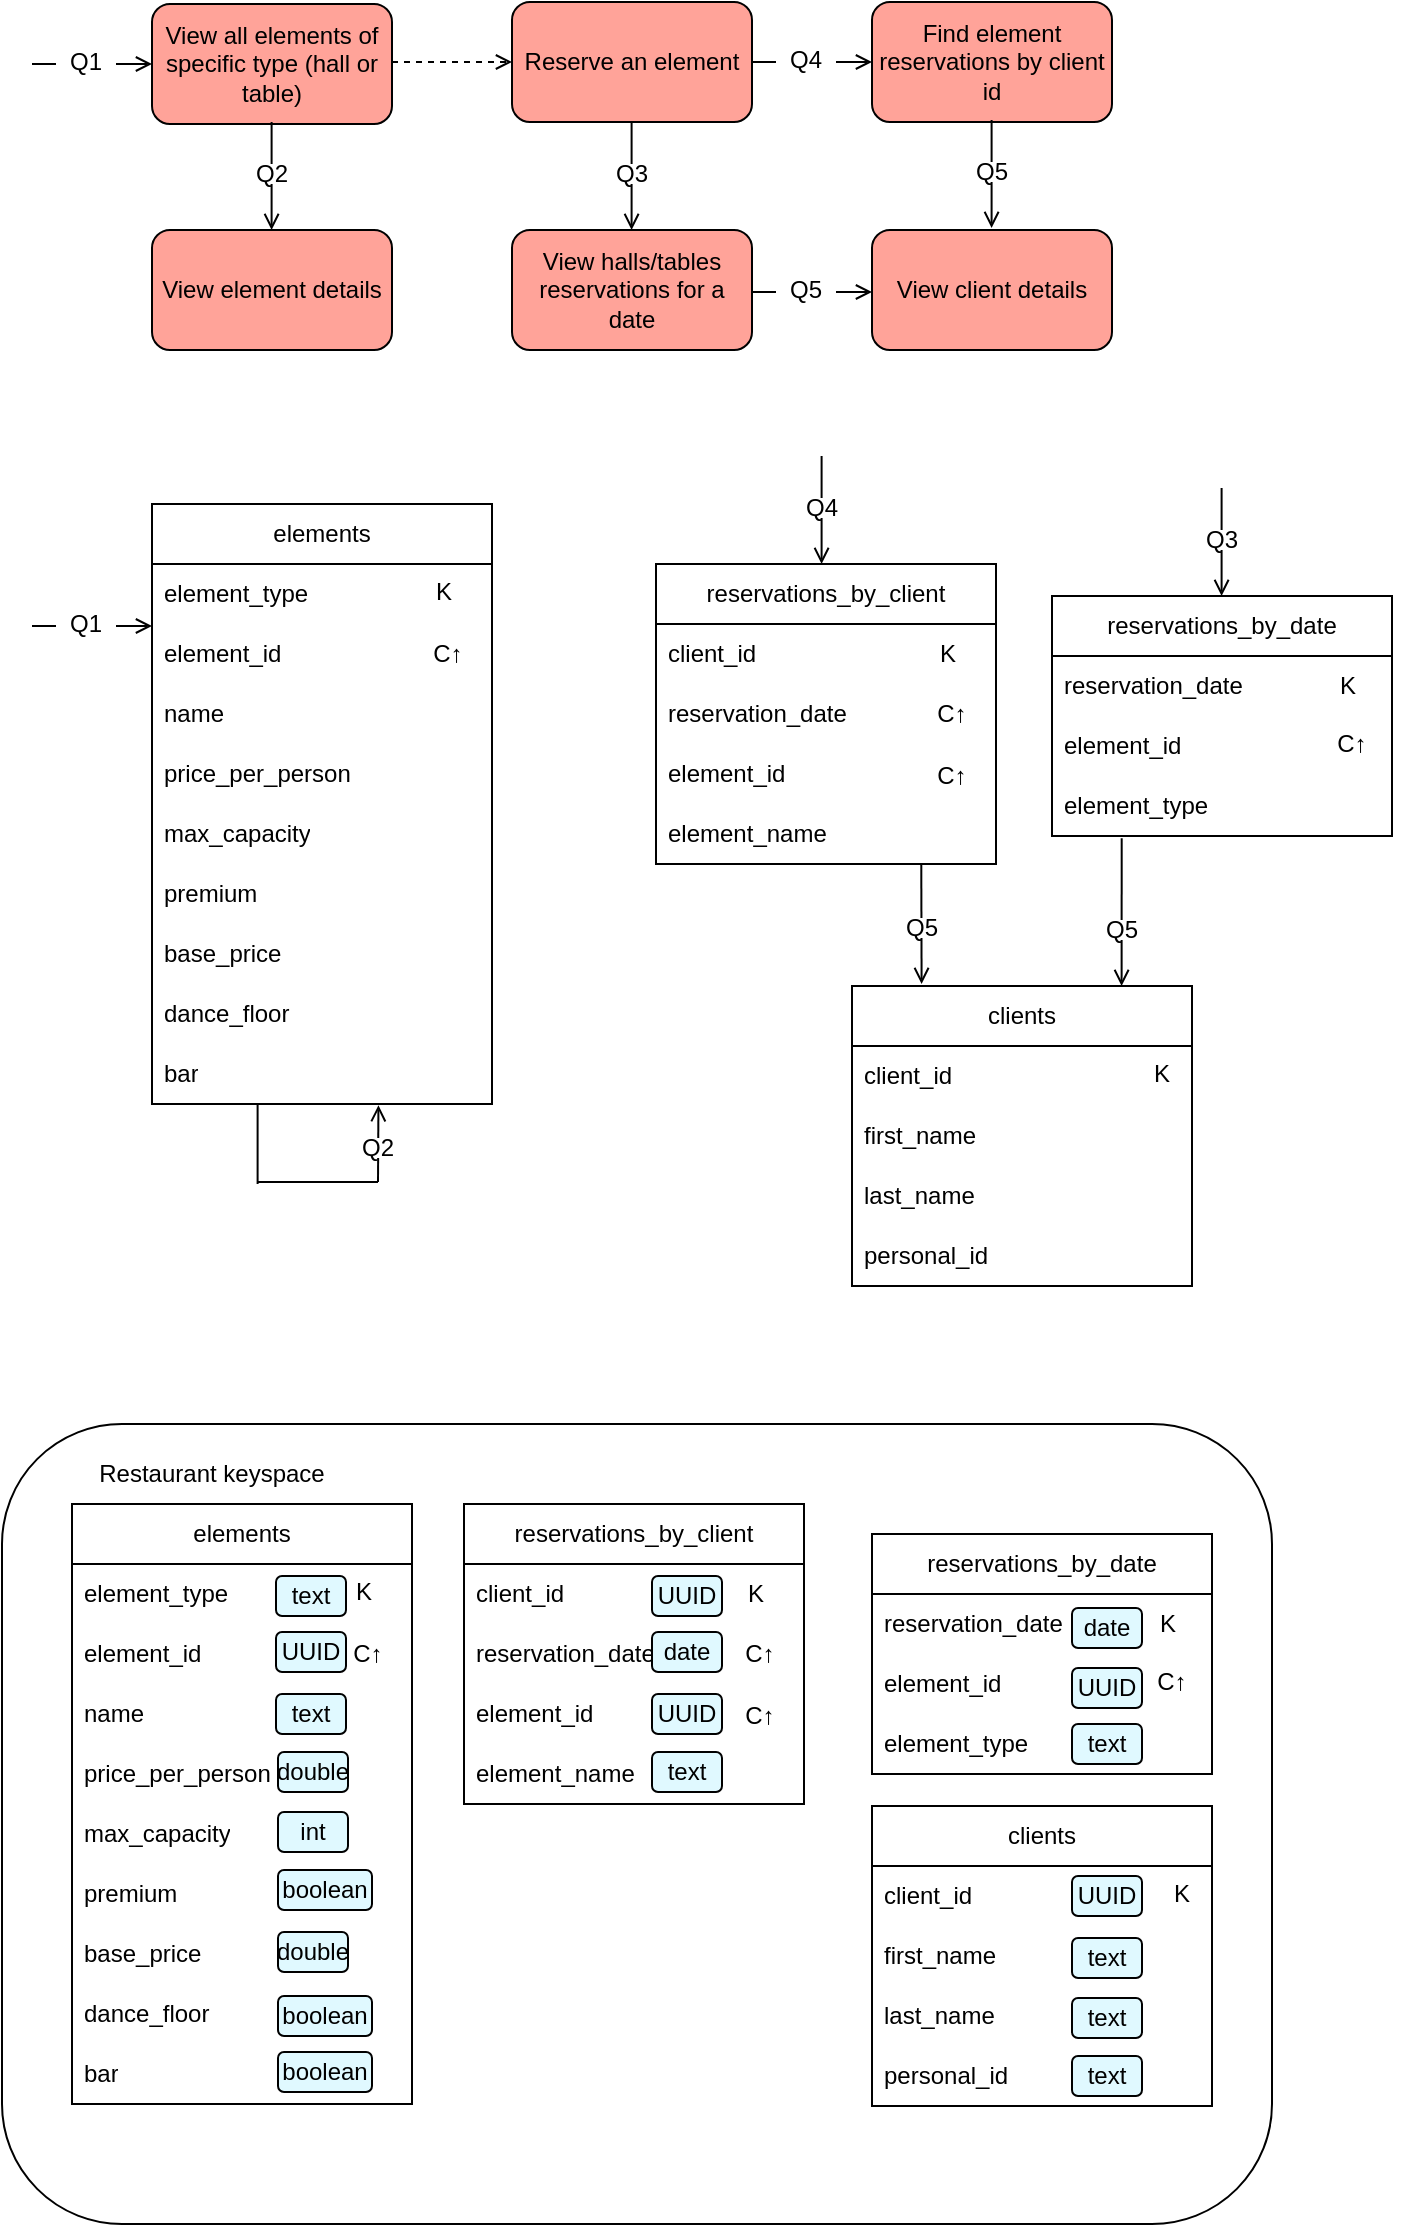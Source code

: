 <mxfile version="26.0.4">
  <diagram name="Strona-1" id="BKRCGYSCSxQTf5-9NvbP">
    <mxGraphModel dx="1154" dy="545" grid="1" gridSize="10" guides="1" tooltips="1" connect="1" arrows="1" fold="1" page="1" pageScale="1" pageWidth="827" pageHeight="1169" math="0" shadow="0">
      <root>
        <mxCell id="0" />
        <mxCell id="1" parent="0" />
        <mxCell id="gi1XLsN8kIvkIA_QPjhN-1" value="View all elements of specific type (hall or table)" style="rounded=1;whiteSpace=wrap;html=1;fillStyle=solid;fillColor=#FFA399;" parent="1" vertex="1">
          <mxGeometry x="80" y="40" width="120" height="60" as="geometry" />
        </mxCell>
        <mxCell id="gi1XLsN8kIvkIA_QPjhN-2" value="" style="endArrow=open;html=1;rounded=0;endFill=0;entryX=0;entryY=0.5;entryDx=0;entryDy=0;" parent="1" target="gi1XLsN8kIvkIA_QPjhN-1" edge="1">
          <mxGeometry width="50" height="50" relative="1" as="geometry">
            <mxPoint x="20" y="70" as="sourcePoint" />
            <mxPoint x="80" y="70" as="targetPoint" />
          </mxGeometry>
        </mxCell>
        <mxCell id="gi1XLsN8kIvkIA_QPjhN-3" value="Q1" style="text;html=1;align=center;verticalAlign=middle;whiteSpace=wrap;rounded=0;fillColor=default;" parent="1" vertex="1">
          <mxGeometry x="32" y="64" width="30" height="10" as="geometry" />
        </mxCell>
        <mxCell id="gi1XLsN8kIvkIA_QPjhN-6" value="Reserve an element" style="rounded=1;whiteSpace=wrap;html=1;fillStyle=solid;fillColor=#FFA399;" parent="1" vertex="1">
          <mxGeometry x="260" y="39" width="120" height="60" as="geometry" />
        </mxCell>
        <mxCell id="gi1XLsN8kIvkIA_QPjhN-7" value="" style="endArrow=open;html=1;rounded=0;endFill=0;entryX=0;entryY=0.5;entryDx=0;entryDy=0;dashed=1;" parent="1" target="gi1XLsN8kIvkIA_QPjhN-6" edge="1">
          <mxGeometry width="50" height="50" relative="1" as="geometry">
            <mxPoint x="200" y="69" as="sourcePoint" />
            <mxPoint x="260" y="69" as="targetPoint" />
          </mxGeometry>
        </mxCell>
        <mxCell id="gi1XLsN8kIvkIA_QPjhN-9" value="" style="endArrow=open;html=1;rounded=0;endFill=0;" parent="1" edge="1">
          <mxGeometry width="50" height="50" relative="1" as="geometry">
            <mxPoint x="139.8" y="99" as="sourcePoint" />
            <mxPoint x="139.8" y="153" as="targetPoint" />
          </mxGeometry>
        </mxCell>
        <mxCell id="gi1XLsN8kIvkIA_QPjhN-10" value="Q2" style="text;html=1;align=center;verticalAlign=middle;whiteSpace=wrap;rounded=0;fillColor=default;" parent="1" vertex="1">
          <mxGeometry x="125" y="120" width="30" height="10" as="geometry" />
        </mxCell>
        <mxCell id="gi1XLsN8kIvkIA_QPjhN-11" value="View element details" style="rounded=1;whiteSpace=wrap;html=1;fillStyle=solid;fillColor=#FFA399;" parent="1" vertex="1">
          <mxGeometry x="80" y="153" width="120" height="60" as="geometry" />
        </mxCell>
        <mxCell id="gi1XLsN8kIvkIA_QPjhN-14" value="" style="endArrow=open;html=1;rounded=0;endFill=0;" parent="1" edge="1">
          <mxGeometry width="50" height="50" relative="1" as="geometry">
            <mxPoint x="319.8" y="99" as="sourcePoint" />
            <mxPoint x="319.8" y="153" as="targetPoint" />
          </mxGeometry>
        </mxCell>
        <mxCell id="gi1XLsN8kIvkIA_QPjhN-15" value="Q3" style="text;html=1;align=center;verticalAlign=middle;whiteSpace=wrap;rounded=0;fillColor=default;" parent="1" vertex="1">
          <mxGeometry x="305" y="120" width="30" height="10" as="geometry" />
        </mxCell>
        <mxCell id="gi1XLsN8kIvkIA_QPjhN-16" value="View halls/tables reservations for a date" style="rounded=1;whiteSpace=wrap;html=1;fillStyle=solid;fillColor=#FFA399;" parent="1" vertex="1">
          <mxGeometry x="260" y="153" width="120" height="60" as="geometry" />
        </mxCell>
        <mxCell id="gi1XLsN8kIvkIA_QPjhN-17" value="Find element reservations by client id" style="rounded=1;whiteSpace=wrap;html=1;fillStyle=solid;fillColor=#FFA399;" parent="1" vertex="1">
          <mxGeometry x="440" y="39" width="120" height="60" as="geometry" />
        </mxCell>
        <mxCell id="gi1XLsN8kIvkIA_QPjhN-18" value="" style="endArrow=open;html=1;rounded=0;endFill=0;entryX=0;entryY=0.5;entryDx=0;entryDy=0;" parent="1" target="gi1XLsN8kIvkIA_QPjhN-17" edge="1">
          <mxGeometry width="50" height="50" relative="1" as="geometry">
            <mxPoint x="380" y="69" as="sourcePoint" />
            <mxPoint x="440" y="69" as="targetPoint" />
          </mxGeometry>
        </mxCell>
        <mxCell id="gi1XLsN8kIvkIA_QPjhN-19" value="Q4" style="text;html=1;align=center;verticalAlign=middle;whiteSpace=wrap;rounded=0;fillColor=default;" parent="1" vertex="1">
          <mxGeometry x="392" y="63" width="30" height="10" as="geometry" />
        </mxCell>
        <mxCell id="gi1XLsN8kIvkIA_QPjhN-20" value="" style="endArrow=open;html=1;rounded=0;endFill=0;entryX=0;entryY=0.5;entryDx=0;entryDy=0;" parent="1" edge="1">
          <mxGeometry width="50" height="50" relative="1" as="geometry">
            <mxPoint x="380" y="184" as="sourcePoint" />
            <mxPoint x="440" y="184" as="targetPoint" />
          </mxGeometry>
        </mxCell>
        <mxCell id="gi1XLsN8kIvkIA_QPjhN-21" value="Q5" style="text;html=1;align=center;verticalAlign=middle;whiteSpace=wrap;rounded=0;fillColor=default;" parent="1" vertex="1">
          <mxGeometry x="392" y="178" width="30" height="10" as="geometry" />
        </mxCell>
        <mxCell id="gi1XLsN8kIvkIA_QPjhN-22" value="View client details" style="rounded=1;whiteSpace=wrap;html=1;fillStyle=solid;fillColor=#FFA399;" parent="1" vertex="1">
          <mxGeometry x="440" y="153" width="120" height="60" as="geometry" />
        </mxCell>
        <mxCell id="gi1XLsN8kIvkIA_QPjhN-24" value="" style="endArrow=open;html=1;rounded=0;endFill=0;" parent="1" edge="1">
          <mxGeometry width="50" height="50" relative="1" as="geometry">
            <mxPoint x="499.8" y="98" as="sourcePoint" />
            <mxPoint x="499.8" y="152" as="targetPoint" />
          </mxGeometry>
        </mxCell>
        <mxCell id="gi1XLsN8kIvkIA_QPjhN-25" value="Q5" style="text;html=1;align=center;verticalAlign=middle;whiteSpace=wrap;rounded=0;fillColor=default;" parent="1" vertex="1">
          <mxGeometry x="485" y="119" width="30" height="10" as="geometry" />
        </mxCell>
        <mxCell id="gi1XLsN8kIvkIA_QPjhN-26" value="reservations_by_date" style="swimlane;fontStyle=0;childLayout=stackLayout;horizontal=1;startSize=30;horizontalStack=0;resizeParent=1;resizeParentMax=0;resizeLast=0;collapsible=1;marginBottom=0;whiteSpace=wrap;html=1;" parent="1" vertex="1">
          <mxGeometry x="530" y="336" width="170" height="120" as="geometry" />
        </mxCell>
        <mxCell id="gi1XLsN8kIvkIA_QPjhN-27" value="reservation_date" style="text;strokeColor=none;fillColor=none;align=left;verticalAlign=middle;spacingLeft=4;spacingRight=4;overflow=hidden;points=[[0,0.5],[1,0.5]];portConstraint=eastwest;rotatable=0;whiteSpace=wrap;html=1;" parent="gi1XLsN8kIvkIA_QPjhN-26" vertex="1">
          <mxGeometry y="30" width="170" height="30" as="geometry" />
        </mxCell>
        <mxCell id="gi1XLsN8kIvkIA_QPjhN-29" value="element_id" style="text;strokeColor=none;fillColor=none;align=left;verticalAlign=middle;spacingLeft=4;spacingRight=4;overflow=hidden;points=[[0,0.5],[1,0.5]];portConstraint=eastwest;rotatable=0;whiteSpace=wrap;html=1;" parent="gi1XLsN8kIvkIA_QPjhN-26" vertex="1">
          <mxGeometry y="60" width="170" height="30" as="geometry" />
        </mxCell>
        <mxCell id="gi1XLsN8kIvkIA_QPjhN-48" value="element_type" style="text;strokeColor=none;fillColor=none;align=left;verticalAlign=middle;spacingLeft=4;spacingRight=4;overflow=hidden;points=[[0,0.5],[1,0.5]];portConstraint=eastwest;rotatable=0;whiteSpace=wrap;html=1;" parent="gi1XLsN8kIvkIA_QPjhN-26" vertex="1">
          <mxGeometry y="90" width="170" height="30" as="geometry" />
        </mxCell>
        <mxCell id="gi1XLsN8kIvkIA_QPjhN-30" value="elements" style="swimlane;fontStyle=0;childLayout=stackLayout;horizontal=1;startSize=30;horizontalStack=0;resizeParent=1;resizeParentMax=0;resizeLast=0;collapsible=1;marginBottom=0;whiteSpace=wrap;html=1;" parent="1" vertex="1">
          <mxGeometry x="80" y="290" width="170" height="300" as="geometry" />
        </mxCell>
        <mxCell id="gi1XLsN8kIvkIA_QPjhN-43" value="element_type" style="text;strokeColor=none;fillColor=none;align=left;verticalAlign=middle;spacingLeft=4;spacingRight=4;overflow=hidden;points=[[0,0.5],[1,0.5]];portConstraint=eastwest;rotatable=0;whiteSpace=wrap;html=1;" parent="gi1XLsN8kIvkIA_QPjhN-30" vertex="1">
          <mxGeometry y="30" width="170" height="30" as="geometry" />
        </mxCell>
        <mxCell id="gi1XLsN8kIvkIA_QPjhN-39" value="element_id" style="text;strokeColor=none;fillColor=none;align=left;verticalAlign=middle;spacingLeft=4;spacingRight=4;overflow=hidden;points=[[0,0.5],[1,0.5]];portConstraint=eastwest;rotatable=0;whiteSpace=wrap;html=1;" parent="gi1XLsN8kIvkIA_QPjhN-30" vertex="1">
          <mxGeometry y="60" width="170" height="30" as="geometry" />
        </mxCell>
        <mxCell id="gi1XLsN8kIvkIA_QPjhN-33" value="name" style="text;strokeColor=none;fillColor=none;align=left;verticalAlign=middle;spacingLeft=4;spacingRight=4;overflow=hidden;points=[[0,0.5],[1,0.5]];portConstraint=eastwest;rotatable=0;whiteSpace=wrap;html=1;" parent="gi1XLsN8kIvkIA_QPjhN-30" vertex="1">
          <mxGeometry y="90" width="170" height="30" as="geometry" />
        </mxCell>
        <mxCell id="gi1XLsN8kIvkIA_QPjhN-31" value="price_per_person" style="text;strokeColor=none;fillColor=none;align=left;verticalAlign=middle;spacingLeft=4;spacingRight=4;overflow=hidden;points=[[0,0.5],[1,0.5]];portConstraint=eastwest;rotatable=0;whiteSpace=wrap;html=1;" parent="gi1XLsN8kIvkIA_QPjhN-30" vertex="1">
          <mxGeometry y="120" width="170" height="30" as="geometry" />
        </mxCell>
        <mxCell id="gi1XLsN8kIvkIA_QPjhN-32" value="max_capacity" style="text;strokeColor=none;fillColor=none;align=left;verticalAlign=middle;spacingLeft=4;spacingRight=4;overflow=hidden;points=[[0,0.5],[1,0.5]];portConstraint=eastwest;rotatable=0;whiteSpace=wrap;html=1;" parent="gi1XLsN8kIvkIA_QPjhN-30" vertex="1">
          <mxGeometry y="150" width="170" height="30" as="geometry" />
        </mxCell>
        <mxCell id="gi1XLsN8kIvkIA_QPjhN-35" value="premium" style="text;strokeColor=none;fillColor=none;align=left;verticalAlign=middle;spacingLeft=4;spacingRight=4;overflow=hidden;points=[[0,0.5],[1,0.5]];portConstraint=eastwest;rotatable=0;whiteSpace=wrap;html=1;" parent="gi1XLsN8kIvkIA_QPjhN-30" vertex="1">
          <mxGeometry y="180" width="170" height="30" as="geometry" />
        </mxCell>
        <mxCell id="gi1XLsN8kIvkIA_QPjhN-36" value="base_price" style="text;strokeColor=none;fillColor=none;align=left;verticalAlign=middle;spacingLeft=4;spacingRight=4;overflow=hidden;points=[[0,0.5],[1,0.5]];portConstraint=eastwest;rotatable=0;whiteSpace=wrap;html=1;" parent="gi1XLsN8kIvkIA_QPjhN-30" vertex="1">
          <mxGeometry y="210" width="170" height="30" as="geometry" />
        </mxCell>
        <mxCell id="gi1XLsN8kIvkIA_QPjhN-37" value="dance_floor" style="text;strokeColor=none;fillColor=none;align=left;verticalAlign=middle;spacingLeft=4;spacingRight=4;overflow=hidden;points=[[0,0.5],[1,0.5]];portConstraint=eastwest;rotatable=0;whiteSpace=wrap;html=1;" parent="gi1XLsN8kIvkIA_QPjhN-30" vertex="1">
          <mxGeometry y="240" width="170" height="30" as="geometry" />
        </mxCell>
        <mxCell id="gi1XLsN8kIvkIA_QPjhN-38" value="bar" style="text;strokeColor=none;fillColor=none;align=left;verticalAlign=middle;spacingLeft=4;spacingRight=4;overflow=hidden;points=[[0,0.5],[1,0.5]];portConstraint=eastwest;rotatable=0;whiteSpace=wrap;html=1;" parent="gi1XLsN8kIvkIA_QPjhN-30" vertex="1">
          <mxGeometry y="270" width="170" height="30" as="geometry" />
        </mxCell>
        <mxCell id="gi1XLsN8kIvkIA_QPjhN-41" value="K" style="text;html=1;align=center;verticalAlign=middle;whiteSpace=wrap;rounded=0;" parent="1" vertex="1">
          <mxGeometry x="196" y="319" width="60" height="30" as="geometry" />
        </mxCell>
        <mxCell id="gi1XLsN8kIvkIA_QPjhN-44" value="C↑" style="text;html=1;align=center;verticalAlign=middle;whiteSpace=wrap;rounded=0;" parent="1" vertex="1">
          <mxGeometry x="198" y="350" width="60" height="30" as="geometry" />
        </mxCell>
        <mxCell id="gi1XLsN8kIvkIA_QPjhN-46" value="K" style="text;html=1;align=center;verticalAlign=middle;whiteSpace=wrap;rounded=0;" parent="1" vertex="1">
          <mxGeometry x="648" y="366" width="60" height="30" as="geometry" />
        </mxCell>
        <mxCell id="gi1XLsN8kIvkIA_QPjhN-47" value="C↑" style="text;html=1;align=center;verticalAlign=middle;whiteSpace=wrap;rounded=0;" parent="1" vertex="1">
          <mxGeometry x="650" y="395" width="60" height="30" as="geometry" />
        </mxCell>
        <mxCell id="gi1XLsN8kIvkIA_QPjhN-50" value="reservations_by_client" style="swimlane;fontStyle=0;childLayout=stackLayout;horizontal=1;startSize=30;horizontalStack=0;resizeParent=1;resizeParentMax=0;resizeLast=0;collapsible=1;marginBottom=0;whiteSpace=wrap;html=1;" parent="1" vertex="1">
          <mxGeometry x="332" y="320" width="170" height="150" as="geometry" />
        </mxCell>
        <mxCell id="gi1XLsN8kIvkIA_QPjhN-51" value="client_id" style="text;strokeColor=none;fillColor=none;align=left;verticalAlign=middle;spacingLeft=4;spacingRight=4;overflow=hidden;points=[[0,0.5],[1,0.5]];portConstraint=eastwest;rotatable=0;whiteSpace=wrap;html=1;" parent="gi1XLsN8kIvkIA_QPjhN-50" vertex="1">
          <mxGeometry y="30" width="170" height="30" as="geometry" />
        </mxCell>
        <mxCell id="gi1XLsN8kIvkIA_QPjhN-56" value="reservation_date" style="text;strokeColor=none;fillColor=none;align=left;verticalAlign=middle;spacingLeft=4;spacingRight=4;overflow=hidden;points=[[0,0.5],[1,0.5]];portConstraint=eastwest;rotatable=0;whiteSpace=wrap;html=1;" parent="gi1XLsN8kIvkIA_QPjhN-50" vertex="1">
          <mxGeometry y="60" width="170" height="30" as="geometry" />
        </mxCell>
        <mxCell id="gi1XLsN8kIvkIA_QPjhN-54" value="element_id" style="text;strokeColor=none;fillColor=none;align=left;verticalAlign=middle;spacingLeft=4;spacingRight=4;overflow=hidden;points=[[0,0.5],[1,0.5]];portConstraint=eastwest;rotatable=0;whiteSpace=wrap;html=1;" parent="gi1XLsN8kIvkIA_QPjhN-50" vertex="1">
          <mxGeometry y="90" width="170" height="30" as="geometry" />
        </mxCell>
        <mxCell id="gi1XLsN8kIvkIA_QPjhN-55" value="element_name" style="text;strokeColor=none;fillColor=none;align=left;verticalAlign=middle;spacingLeft=4;spacingRight=4;overflow=hidden;points=[[0,0.5],[1,0.5]];portConstraint=eastwest;rotatable=0;whiteSpace=wrap;html=1;" parent="gi1XLsN8kIvkIA_QPjhN-50" vertex="1">
          <mxGeometry y="120" width="170" height="30" as="geometry" />
        </mxCell>
        <mxCell id="gi1XLsN8kIvkIA_QPjhN-58" value="K" style="text;html=1;align=center;verticalAlign=middle;whiteSpace=wrap;rounded=0;" parent="1" vertex="1">
          <mxGeometry x="448" y="350" width="60" height="30" as="geometry" />
        </mxCell>
        <mxCell id="gi1XLsN8kIvkIA_QPjhN-60" value="C↑" style="text;html=1;align=center;verticalAlign=middle;whiteSpace=wrap;rounded=0;" parent="1" vertex="1">
          <mxGeometry x="450" y="380" width="60" height="30" as="geometry" />
        </mxCell>
        <mxCell id="gi1XLsN8kIvkIA_QPjhN-61" value="clients" style="swimlane;fontStyle=0;childLayout=stackLayout;horizontal=1;startSize=30;horizontalStack=0;resizeParent=1;resizeParentMax=0;resizeLast=0;collapsible=1;marginBottom=0;whiteSpace=wrap;html=1;" parent="1" vertex="1">
          <mxGeometry x="430" y="531" width="170" height="150" as="geometry" />
        </mxCell>
        <mxCell id="gi1XLsN8kIvkIA_QPjhN-62" value="client_id" style="text;strokeColor=none;fillColor=none;align=left;verticalAlign=middle;spacingLeft=4;spacingRight=4;overflow=hidden;points=[[0,0.5],[1,0.5]];portConstraint=eastwest;rotatable=0;whiteSpace=wrap;html=1;" parent="gi1XLsN8kIvkIA_QPjhN-61" vertex="1">
          <mxGeometry y="30" width="170" height="30" as="geometry" />
        </mxCell>
        <mxCell id="gi1XLsN8kIvkIA_QPjhN-63" value="first_name" style="text;strokeColor=none;fillColor=none;align=left;verticalAlign=middle;spacingLeft=4;spacingRight=4;overflow=hidden;points=[[0,0.5],[1,0.5]];portConstraint=eastwest;rotatable=0;whiteSpace=wrap;html=1;" parent="gi1XLsN8kIvkIA_QPjhN-61" vertex="1">
          <mxGeometry y="60" width="170" height="30" as="geometry" />
        </mxCell>
        <mxCell id="gi1XLsN8kIvkIA_QPjhN-64" value="last_name" style="text;strokeColor=none;fillColor=none;align=left;verticalAlign=middle;spacingLeft=4;spacingRight=4;overflow=hidden;points=[[0,0.5],[1,0.5]];portConstraint=eastwest;rotatable=0;whiteSpace=wrap;html=1;" parent="gi1XLsN8kIvkIA_QPjhN-61" vertex="1">
          <mxGeometry y="90" width="170" height="30" as="geometry" />
        </mxCell>
        <mxCell id="gi1XLsN8kIvkIA_QPjhN-65" value="personal_id" style="text;strokeColor=none;fillColor=none;align=left;verticalAlign=middle;spacingLeft=4;spacingRight=4;overflow=hidden;points=[[0,0.5],[1,0.5]];portConstraint=eastwest;rotatable=0;whiteSpace=wrap;html=1;" parent="gi1XLsN8kIvkIA_QPjhN-61" vertex="1">
          <mxGeometry y="120" width="170" height="30" as="geometry" />
        </mxCell>
        <mxCell id="gi1XLsN8kIvkIA_QPjhN-71" value="K" style="text;html=1;align=center;verticalAlign=middle;whiteSpace=wrap;rounded=0;" parent="1" vertex="1">
          <mxGeometry x="555" y="560" width="60" height="30" as="geometry" />
        </mxCell>
        <mxCell id="gi1XLsN8kIvkIA_QPjhN-74" value="" style="endArrow=open;html=1;rounded=0;endFill=0;entryX=0;entryY=0.5;entryDx=0;entryDy=0;" parent="1" edge="1">
          <mxGeometry width="50" height="50" relative="1" as="geometry">
            <mxPoint x="20" y="351" as="sourcePoint" />
            <mxPoint x="80" y="351" as="targetPoint" />
          </mxGeometry>
        </mxCell>
        <mxCell id="gi1XLsN8kIvkIA_QPjhN-75" value="Q1" style="text;html=1;align=center;verticalAlign=middle;whiteSpace=wrap;rounded=0;fillColor=default;" parent="1" vertex="1">
          <mxGeometry x="32" y="345" width="30" height="10" as="geometry" />
        </mxCell>
        <mxCell id="gi1XLsN8kIvkIA_QPjhN-76" value="" style="endArrow=open;html=1;rounded=0;endFill=0;entryX=0.666;entryY=1.053;entryDx=0;entryDy=0;entryPerimeter=0;" parent="1" edge="1">
          <mxGeometry width="50" height="50" relative="1" as="geometry">
            <mxPoint x="193" y="629" as="sourcePoint" />
            <mxPoint x="193.22" y="590.59" as="targetPoint" />
          </mxGeometry>
        </mxCell>
        <mxCell id="gi1XLsN8kIvkIA_QPjhN-77" value="Q2" style="text;html=1;align=center;verticalAlign=middle;whiteSpace=wrap;rounded=0;fillColor=default;" parent="1" vertex="1">
          <mxGeometry x="178" y="607" width="30" height="10" as="geometry" />
        </mxCell>
        <mxCell id="gi1XLsN8kIvkIA_QPjhN-78" value="" style="endArrow=none;html=1;rounded=0;" parent="1" edge="1">
          <mxGeometry width="50" height="50" relative="1" as="geometry">
            <mxPoint x="132.8" y="630" as="sourcePoint" />
            <mxPoint x="132.8" y="590" as="targetPoint" />
          </mxGeometry>
        </mxCell>
        <mxCell id="gi1XLsN8kIvkIA_QPjhN-80" value="" style="endArrow=none;html=1;rounded=0;" parent="1" edge="1">
          <mxGeometry width="50" height="50" relative="1" as="geometry">
            <mxPoint x="133" y="629" as="sourcePoint" />
            <mxPoint x="193" y="629" as="targetPoint" />
          </mxGeometry>
        </mxCell>
        <mxCell id="gi1XLsN8kIvkIA_QPjhN-81" value="" style="endArrow=open;html=1;rounded=0;endFill=0;" parent="1" edge="1">
          <mxGeometry width="50" height="50" relative="1" as="geometry">
            <mxPoint x="614.8" y="282" as="sourcePoint" />
            <mxPoint x="614.8" y="336" as="targetPoint" />
          </mxGeometry>
        </mxCell>
        <mxCell id="gi1XLsN8kIvkIA_QPjhN-82" value="Q3" style="text;html=1;align=center;verticalAlign=middle;whiteSpace=wrap;rounded=0;fillColor=default;" parent="1" vertex="1">
          <mxGeometry x="600" y="303" width="30" height="10" as="geometry" />
        </mxCell>
        <mxCell id="gi1XLsN8kIvkIA_QPjhN-83" value="" style="endArrow=open;html=1;rounded=0;endFill=0;" parent="1" edge="1">
          <mxGeometry width="50" height="50" relative="1" as="geometry">
            <mxPoint x="414.8" y="266" as="sourcePoint" />
            <mxPoint x="414.8" y="320" as="targetPoint" />
          </mxGeometry>
        </mxCell>
        <mxCell id="gi1XLsN8kIvkIA_QPjhN-84" value="Q4" style="text;html=1;align=center;verticalAlign=middle;whiteSpace=wrap;rounded=0;fillColor=default;" parent="1" vertex="1">
          <mxGeometry x="400" y="287" width="30" height="10" as="geometry" />
        </mxCell>
        <mxCell id="gi1XLsN8kIvkIA_QPjhN-85" value="" style="endArrow=open;html=1;rounded=0;endFill=0;exitX=0.205;exitY=1.036;exitDx=0;exitDy=0;exitPerimeter=0;" parent="1" source="gi1XLsN8kIvkIA_QPjhN-48" edge="1">
          <mxGeometry width="50" height="50" relative="1" as="geometry">
            <mxPoint x="565" y="460" as="sourcePoint" />
            <mxPoint x="564.8" y="531" as="targetPoint" />
          </mxGeometry>
        </mxCell>
        <mxCell id="gi1XLsN8kIvkIA_QPjhN-86" value="Q5" style="text;html=1;align=center;verticalAlign=middle;whiteSpace=wrap;rounded=0;fillColor=default;" parent="1" vertex="1">
          <mxGeometry x="550" y="498" width="30" height="10" as="geometry" />
        </mxCell>
        <mxCell id="gi1XLsN8kIvkIA_QPjhN-87" value="" style="endArrow=open;html=1;rounded=0;endFill=0;exitX=0.294;exitY=1;exitDx=0;exitDy=0;exitPerimeter=0;" parent="1" edge="1">
          <mxGeometry width="50" height="50" relative="1" as="geometry">
            <mxPoint x="464.64" y="470" as="sourcePoint" />
            <mxPoint x="464.8" y="530" as="targetPoint" />
          </mxGeometry>
        </mxCell>
        <mxCell id="gi1XLsN8kIvkIA_QPjhN-88" value="Q5" style="text;html=1;align=center;verticalAlign=middle;whiteSpace=wrap;rounded=0;fillColor=default;" parent="1" vertex="1">
          <mxGeometry x="450" y="497" width="30" height="10" as="geometry" />
        </mxCell>
        <mxCell id="gi1XLsN8kIvkIA_QPjhN-90" value="C↑" style="text;html=1;align=center;verticalAlign=middle;whiteSpace=wrap;rounded=0;" parent="1" vertex="1">
          <mxGeometry x="450" y="411" width="60" height="30" as="geometry" />
        </mxCell>
        <mxCell id="gi1XLsN8kIvkIA_QPjhN-91" value="" style="rounded=1;whiteSpace=wrap;html=1;" parent="1" vertex="1">
          <mxGeometry x="5" y="750" width="635" height="400" as="geometry" />
        </mxCell>
        <mxCell id="gi1XLsN8kIvkIA_QPjhN-92" value="Restaurant keyspace" style="text;html=1;align=center;verticalAlign=middle;whiteSpace=wrap;rounded=0;" parent="1" vertex="1">
          <mxGeometry x="40" y="760" width="140" height="30" as="geometry" />
        </mxCell>
        <mxCell id="gi1XLsN8kIvkIA_QPjhN-93" value="elements" style="swimlane;fontStyle=0;childLayout=stackLayout;horizontal=1;startSize=30;horizontalStack=0;resizeParent=1;resizeParentMax=0;resizeLast=0;collapsible=1;marginBottom=0;whiteSpace=wrap;html=1;" parent="1" vertex="1">
          <mxGeometry x="40" y="790" width="170" height="300" as="geometry" />
        </mxCell>
        <mxCell id="gi1XLsN8kIvkIA_QPjhN-94" value="element_type" style="text;strokeColor=none;fillColor=none;align=left;verticalAlign=middle;spacingLeft=4;spacingRight=4;overflow=hidden;points=[[0,0.5],[1,0.5]];portConstraint=eastwest;rotatable=0;whiteSpace=wrap;html=1;" parent="gi1XLsN8kIvkIA_QPjhN-93" vertex="1">
          <mxGeometry y="30" width="170" height="30" as="geometry" />
        </mxCell>
        <mxCell id="gi1XLsN8kIvkIA_QPjhN-95" value="element_id" style="text;strokeColor=none;fillColor=none;align=left;verticalAlign=middle;spacingLeft=4;spacingRight=4;overflow=hidden;points=[[0,0.5],[1,0.5]];portConstraint=eastwest;rotatable=0;whiteSpace=wrap;html=1;" parent="gi1XLsN8kIvkIA_QPjhN-93" vertex="1">
          <mxGeometry y="60" width="170" height="30" as="geometry" />
        </mxCell>
        <mxCell id="gi1XLsN8kIvkIA_QPjhN-96" value="name" style="text;strokeColor=none;fillColor=none;align=left;verticalAlign=middle;spacingLeft=4;spacingRight=4;overflow=hidden;points=[[0,0.5],[1,0.5]];portConstraint=eastwest;rotatable=0;whiteSpace=wrap;html=1;" parent="gi1XLsN8kIvkIA_QPjhN-93" vertex="1">
          <mxGeometry y="90" width="170" height="30" as="geometry" />
        </mxCell>
        <mxCell id="gi1XLsN8kIvkIA_QPjhN-97" value="price_per_person" style="text;strokeColor=none;fillColor=none;align=left;verticalAlign=middle;spacingLeft=4;spacingRight=4;overflow=hidden;points=[[0,0.5],[1,0.5]];portConstraint=eastwest;rotatable=0;whiteSpace=wrap;html=1;" parent="gi1XLsN8kIvkIA_QPjhN-93" vertex="1">
          <mxGeometry y="120" width="170" height="30" as="geometry" />
        </mxCell>
        <mxCell id="gi1XLsN8kIvkIA_QPjhN-98" value="max_capacity" style="text;strokeColor=none;fillColor=none;align=left;verticalAlign=middle;spacingLeft=4;spacingRight=4;overflow=hidden;points=[[0,0.5],[1,0.5]];portConstraint=eastwest;rotatable=0;whiteSpace=wrap;html=1;" parent="gi1XLsN8kIvkIA_QPjhN-93" vertex="1">
          <mxGeometry y="150" width="170" height="30" as="geometry" />
        </mxCell>
        <mxCell id="gi1XLsN8kIvkIA_QPjhN-99" value="premium" style="text;strokeColor=none;fillColor=none;align=left;verticalAlign=middle;spacingLeft=4;spacingRight=4;overflow=hidden;points=[[0,0.5],[1,0.5]];portConstraint=eastwest;rotatable=0;whiteSpace=wrap;html=1;" parent="gi1XLsN8kIvkIA_QPjhN-93" vertex="1">
          <mxGeometry y="180" width="170" height="30" as="geometry" />
        </mxCell>
        <mxCell id="gi1XLsN8kIvkIA_QPjhN-100" value="base_price" style="text;strokeColor=none;fillColor=none;align=left;verticalAlign=middle;spacingLeft=4;spacingRight=4;overflow=hidden;points=[[0,0.5],[1,0.5]];portConstraint=eastwest;rotatable=0;whiteSpace=wrap;html=1;" parent="gi1XLsN8kIvkIA_QPjhN-93" vertex="1">
          <mxGeometry y="210" width="170" height="30" as="geometry" />
        </mxCell>
        <mxCell id="gi1XLsN8kIvkIA_QPjhN-101" value="dance_floor" style="text;strokeColor=none;fillColor=none;align=left;verticalAlign=middle;spacingLeft=4;spacingRight=4;overflow=hidden;points=[[0,0.5],[1,0.5]];portConstraint=eastwest;rotatable=0;whiteSpace=wrap;html=1;" parent="gi1XLsN8kIvkIA_QPjhN-93" vertex="1">
          <mxGeometry y="240" width="170" height="30" as="geometry" />
        </mxCell>
        <mxCell id="gi1XLsN8kIvkIA_QPjhN-102" value="bar" style="text;strokeColor=none;fillColor=none;align=left;verticalAlign=middle;spacingLeft=4;spacingRight=4;overflow=hidden;points=[[0,0.5],[1,0.5]];portConstraint=eastwest;rotatable=0;whiteSpace=wrap;html=1;" parent="gi1XLsN8kIvkIA_QPjhN-93" vertex="1">
          <mxGeometry y="270" width="170" height="30" as="geometry" />
        </mxCell>
        <mxCell id="gi1XLsN8kIvkIA_QPjhN-103" value="K" style="text;html=1;align=center;verticalAlign=middle;whiteSpace=wrap;rounded=0;" parent="1" vertex="1">
          <mxGeometry x="156" y="819" width="60" height="30" as="geometry" />
        </mxCell>
        <mxCell id="gi1XLsN8kIvkIA_QPjhN-104" value="C↑" style="text;html=1;align=center;verticalAlign=middle;whiteSpace=wrap;rounded=0;" parent="1" vertex="1">
          <mxGeometry x="158" y="850" width="60" height="30" as="geometry" />
        </mxCell>
        <mxCell id="gi1XLsN8kIvkIA_QPjhN-105" value="text" style="rounded=1;whiteSpace=wrap;html=1;fillColor=#E0F9FF;" parent="1" vertex="1">
          <mxGeometry x="142" y="826" width="35" height="20" as="geometry" />
        </mxCell>
        <mxCell id="gi1XLsN8kIvkIA_QPjhN-106" value="UUID" style="rounded=1;whiteSpace=wrap;html=1;fillColor=#E0F9FF;" parent="1" vertex="1">
          <mxGeometry x="142" y="854" width="35" height="20" as="geometry" />
        </mxCell>
        <mxCell id="gi1XLsN8kIvkIA_QPjhN-107" value="text" style="rounded=1;whiteSpace=wrap;html=1;fillColor=#E0F9FF;" parent="1" vertex="1">
          <mxGeometry x="142" y="885" width="35" height="20" as="geometry" />
        </mxCell>
        <mxCell id="gi1XLsN8kIvkIA_QPjhN-108" value="double" style="rounded=1;whiteSpace=wrap;html=1;fillColor=#E0F9FF;" parent="1" vertex="1">
          <mxGeometry x="143" y="914" width="35" height="20" as="geometry" />
        </mxCell>
        <mxCell id="gi1XLsN8kIvkIA_QPjhN-109" value="int" style="rounded=1;whiteSpace=wrap;html=1;fillColor=#E0F9FF;" parent="1" vertex="1">
          <mxGeometry x="143" y="944" width="35" height="20" as="geometry" />
        </mxCell>
        <mxCell id="gi1XLsN8kIvkIA_QPjhN-110" value="boolean" style="rounded=1;whiteSpace=wrap;html=1;fillColor=#E0F9FF;" parent="1" vertex="1">
          <mxGeometry x="143" y="973" width="47" height="20" as="geometry" />
        </mxCell>
        <mxCell id="gi1XLsN8kIvkIA_QPjhN-111" value="double" style="rounded=1;whiteSpace=wrap;html=1;fillColor=#E0F9FF;" parent="1" vertex="1">
          <mxGeometry x="143" y="1004" width="35" height="20" as="geometry" />
        </mxCell>
        <mxCell id="gi1XLsN8kIvkIA_QPjhN-112" value="boolean" style="rounded=1;whiteSpace=wrap;html=1;fillColor=#E0F9FF;" parent="1" vertex="1">
          <mxGeometry x="143" y="1036" width="47" height="20" as="geometry" />
        </mxCell>
        <mxCell id="gi1XLsN8kIvkIA_QPjhN-113" value="boolean" style="rounded=1;whiteSpace=wrap;html=1;fillColor=#E0F9FF;" parent="1" vertex="1">
          <mxGeometry x="143" y="1064" width="47" height="20" as="geometry" />
        </mxCell>
        <mxCell id="gi1XLsN8kIvkIA_QPjhN-114" value="reservations_by_client" style="swimlane;fontStyle=0;childLayout=stackLayout;horizontal=1;startSize=30;horizontalStack=0;resizeParent=1;resizeParentMax=0;resizeLast=0;collapsible=1;marginBottom=0;whiteSpace=wrap;html=1;" parent="1" vertex="1">
          <mxGeometry x="236" y="790" width="170" height="150" as="geometry" />
        </mxCell>
        <mxCell id="gi1XLsN8kIvkIA_QPjhN-115" value="client_id" style="text;strokeColor=none;fillColor=none;align=left;verticalAlign=middle;spacingLeft=4;spacingRight=4;overflow=hidden;points=[[0,0.5],[1,0.5]];portConstraint=eastwest;rotatable=0;whiteSpace=wrap;html=1;" parent="gi1XLsN8kIvkIA_QPjhN-114" vertex="1">
          <mxGeometry y="30" width="170" height="30" as="geometry" />
        </mxCell>
        <mxCell id="gi1XLsN8kIvkIA_QPjhN-116" value="reservation_date" style="text;strokeColor=none;fillColor=none;align=left;verticalAlign=middle;spacingLeft=4;spacingRight=4;overflow=hidden;points=[[0,0.5],[1,0.5]];portConstraint=eastwest;rotatable=0;whiteSpace=wrap;html=1;" parent="gi1XLsN8kIvkIA_QPjhN-114" vertex="1">
          <mxGeometry y="60" width="170" height="30" as="geometry" />
        </mxCell>
        <mxCell id="gi1XLsN8kIvkIA_QPjhN-117" value="element_id" style="text;strokeColor=none;fillColor=none;align=left;verticalAlign=middle;spacingLeft=4;spacingRight=4;overflow=hidden;points=[[0,0.5],[1,0.5]];portConstraint=eastwest;rotatable=0;whiteSpace=wrap;html=1;" parent="gi1XLsN8kIvkIA_QPjhN-114" vertex="1">
          <mxGeometry y="90" width="170" height="30" as="geometry" />
        </mxCell>
        <mxCell id="gi1XLsN8kIvkIA_QPjhN-118" value="element_name" style="text;strokeColor=none;fillColor=none;align=left;verticalAlign=middle;spacingLeft=4;spacingRight=4;overflow=hidden;points=[[0,0.5],[1,0.5]];portConstraint=eastwest;rotatable=0;whiteSpace=wrap;html=1;" parent="gi1XLsN8kIvkIA_QPjhN-114" vertex="1">
          <mxGeometry y="120" width="170" height="30" as="geometry" />
        </mxCell>
        <mxCell id="gi1XLsN8kIvkIA_QPjhN-119" value="K" style="text;html=1;align=center;verticalAlign=middle;whiteSpace=wrap;rounded=0;" parent="1" vertex="1">
          <mxGeometry x="352" y="820" width="60" height="30" as="geometry" />
        </mxCell>
        <mxCell id="gi1XLsN8kIvkIA_QPjhN-120" value="C↑" style="text;html=1;align=center;verticalAlign=middle;whiteSpace=wrap;rounded=0;" parent="1" vertex="1">
          <mxGeometry x="354" y="850" width="60" height="30" as="geometry" />
        </mxCell>
        <mxCell id="gi1XLsN8kIvkIA_QPjhN-121" value="C↑" style="text;html=1;align=center;verticalAlign=middle;whiteSpace=wrap;rounded=0;" parent="1" vertex="1">
          <mxGeometry x="354" y="881" width="60" height="30" as="geometry" />
        </mxCell>
        <mxCell id="gi1XLsN8kIvkIA_QPjhN-122" value="UUID" style="rounded=1;whiteSpace=wrap;html=1;fillColor=#E0F9FF;" parent="1" vertex="1">
          <mxGeometry x="330" y="826" width="35" height="20" as="geometry" />
        </mxCell>
        <mxCell id="gi1XLsN8kIvkIA_QPjhN-123" value="UUID" style="rounded=1;whiteSpace=wrap;html=1;fillColor=#E0F9FF;" parent="1" vertex="1">
          <mxGeometry x="330" y="885" width="35" height="20" as="geometry" />
        </mxCell>
        <mxCell id="gi1XLsN8kIvkIA_QPjhN-124" value="date" style="rounded=1;whiteSpace=wrap;html=1;fillColor=#E0F9FF;" parent="1" vertex="1">
          <mxGeometry x="330" y="854" width="35" height="20" as="geometry" />
        </mxCell>
        <mxCell id="gi1XLsN8kIvkIA_QPjhN-125" value="text" style="rounded=1;whiteSpace=wrap;html=1;fillColor=#E0F9FF;" parent="1" vertex="1">
          <mxGeometry x="330" y="914" width="35" height="20" as="geometry" />
        </mxCell>
        <mxCell id="gi1XLsN8kIvkIA_QPjhN-126" value="reservations_by_date" style="swimlane;fontStyle=0;childLayout=stackLayout;horizontal=1;startSize=30;horizontalStack=0;resizeParent=1;resizeParentMax=0;resizeLast=0;collapsible=1;marginBottom=0;whiteSpace=wrap;html=1;" parent="1" vertex="1">
          <mxGeometry x="440" y="805" width="170" height="120" as="geometry" />
        </mxCell>
        <mxCell id="gi1XLsN8kIvkIA_QPjhN-127" value="reservation_date" style="text;strokeColor=none;fillColor=none;align=left;verticalAlign=middle;spacingLeft=4;spacingRight=4;overflow=hidden;points=[[0,0.5],[1,0.5]];portConstraint=eastwest;rotatable=0;whiteSpace=wrap;html=1;" parent="gi1XLsN8kIvkIA_QPjhN-126" vertex="1">
          <mxGeometry y="30" width="170" height="30" as="geometry" />
        </mxCell>
        <mxCell id="gi1XLsN8kIvkIA_QPjhN-128" value="element_id" style="text;strokeColor=none;fillColor=none;align=left;verticalAlign=middle;spacingLeft=4;spacingRight=4;overflow=hidden;points=[[0,0.5],[1,0.5]];portConstraint=eastwest;rotatable=0;whiteSpace=wrap;html=1;" parent="gi1XLsN8kIvkIA_QPjhN-126" vertex="1">
          <mxGeometry y="60" width="170" height="30" as="geometry" />
        </mxCell>
        <mxCell id="gi1XLsN8kIvkIA_QPjhN-129" value="element_type" style="text;strokeColor=none;fillColor=none;align=left;verticalAlign=middle;spacingLeft=4;spacingRight=4;overflow=hidden;points=[[0,0.5],[1,0.5]];portConstraint=eastwest;rotatable=0;whiteSpace=wrap;html=1;" parent="gi1XLsN8kIvkIA_QPjhN-126" vertex="1">
          <mxGeometry y="90" width="170" height="30" as="geometry" />
        </mxCell>
        <mxCell id="gi1XLsN8kIvkIA_QPjhN-130" value="K" style="text;html=1;align=center;verticalAlign=middle;whiteSpace=wrap;rounded=0;" parent="1" vertex="1">
          <mxGeometry x="558" y="835" width="60" height="30" as="geometry" />
        </mxCell>
        <mxCell id="gi1XLsN8kIvkIA_QPjhN-131" value="C↑" style="text;html=1;align=center;verticalAlign=middle;whiteSpace=wrap;rounded=0;" parent="1" vertex="1">
          <mxGeometry x="560" y="864" width="60" height="30" as="geometry" />
        </mxCell>
        <mxCell id="gi1XLsN8kIvkIA_QPjhN-132" value="date" style="rounded=1;whiteSpace=wrap;html=1;fillColor=#E0F9FF;" parent="1" vertex="1">
          <mxGeometry x="540" y="842" width="35" height="20" as="geometry" />
        </mxCell>
        <mxCell id="gi1XLsN8kIvkIA_QPjhN-133" value="UUID" style="rounded=1;whiteSpace=wrap;html=1;fillColor=#E0F9FF;" parent="1" vertex="1">
          <mxGeometry x="540" y="872" width="35" height="20" as="geometry" />
        </mxCell>
        <mxCell id="gi1XLsN8kIvkIA_QPjhN-134" value="text" style="rounded=1;whiteSpace=wrap;html=1;fillColor=#E0F9FF;" parent="1" vertex="1">
          <mxGeometry x="540" y="900" width="35" height="20" as="geometry" />
        </mxCell>
        <mxCell id="gi1XLsN8kIvkIA_QPjhN-135" value="clients" style="swimlane;fontStyle=0;childLayout=stackLayout;horizontal=1;startSize=30;horizontalStack=0;resizeParent=1;resizeParentMax=0;resizeLast=0;collapsible=1;marginBottom=0;whiteSpace=wrap;html=1;" parent="1" vertex="1">
          <mxGeometry x="440" y="941" width="170" height="150" as="geometry" />
        </mxCell>
        <mxCell id="gi1XLsN8kIvkIA_QPjhN-136" value="client_id" style="text;strokeColor=none;fillColor=none;align=left;verticalAlign=middle;spacingLeft=4;spacingRight=4;overflow=hidden;points=[[0,0.5],[1,0.5]];portConstraint=eastwest;rotatable=0;whiteSpace=wrap;html=1;" parent="gi1XLsN8kIvkIA_QPjhN-135" vertex="1">
          <mxGeometry y="30" width="170" height="30" as="geometry" />
        </mxCell>
        <mxCell id="gi1XLsN8kIvkIA_QPjhN-137" value="first_name" style="text;strokeColor=none;fillColor=none;align=left;verticalAlign=middle;spacingLeft=4;spacingRight=4;overflow=hidden;points=[[0,0.5],[1,0.5]];portConstraint=eastwest;rotatable=0;whiteSpace=wrap;html=1;" parent="gi1XLsN8kIvkIA_QPjhN-135" vertex="1">
          <mxGeometry y="60" width="170" height="30" as="geometry" />
        </mxCell>
        <mxCell id="gi1XLsN8kIvkIA_QPjhN-138" value="last_name" style="text;strokeColor=none;fillColor=none;align=left;verticalAlign=middle;spacingLeft=4;spacingRight=4;overflow=hidden;points=[[0,0.5],[1,0.5]];portConstraint=eastwest;rotatable=0;whiteSpace=wrap;html=1;" parent="gi1XLsN8kIvkIA_QPjhN-135" vertex="1">
          <mxGeometry y="90" width="170" height="30" as="geometry" />
        </mxCell>
        <mxCell id="gi1XLsN8kIvkIA_QPjhN-139" value="personal_id" style="text;strokeColor=none;fillColor=none;align=left;verticalAlign=middle;spacingLeft=4;spacingRight=4;overflow=hidden;points=[[0,0.5],[1,0.5]];portConstraint=eastwest;rotatable=0;whiteSpace=wrap;html=1;" parent="gi1XLsN8kIvkIA_QPjhN-135" vertex="1">
          <mxGeometry y="120" width="170" height="30" as="geometry" />
        </mxCell>
        <mxCell id="gi1XLsN8kIvkIA_QPjhN-140" value="K" style="text;html=1;align=center;verticalAlign=middle;whiteSpace=wrap;rounded=0;" parent="1" vertex="1">
          <mxGeometry x="565" y="970" width="60" height="30" as="geometry" />
        </mxCell>
        <mxCell id="gi1XLsN8kIvkIA_QPjhN-141" value="UUID" style="rounded=1;whiteSpace=wrap;html=1;fillColor=#E0F9FF;" parent="1" vertex="1">
          <mxGeometry x="540" y="976" width="35" height="20" as="geometry" />
        </mxCell>
        <mxCell id="gi1XLsN8kIvkIA_QPjhN-142" value="text" style="rounded=1;whiteSpace=wrap;html=1;fillColor=#E0F9FF;" parent="1" vertex="1">
          <mxGeometry x="540" y="1007" width="35" height="20" as="geometry" />
        </mxCell>
        <mxCell id="gi1XLsN8kIvkIA_QPjhN-143" value="text" style="rounded=1;whiteSpace=wrap;html=1;fillColor=#E0F9FF;" parent="1" vertex="1">
          <mxGeometry x="540" y="1037" width="35" height="20" as="geometry" />
        </mxCell>
        <mxCell id="gi1XLsN8kIvkIA_QPjhN-144" value="text" style="rounded=1;whiteSpace=wrap;html=1;fillColor=#E0F9FF;" parent="1" vertex="1">
          <mxGeometry x="540" y="1066" width="35" height="20" as="geometry" />
        </mxCell>
      </root>
    </mxGraphModel>
  </diagram>
</mxfile>
